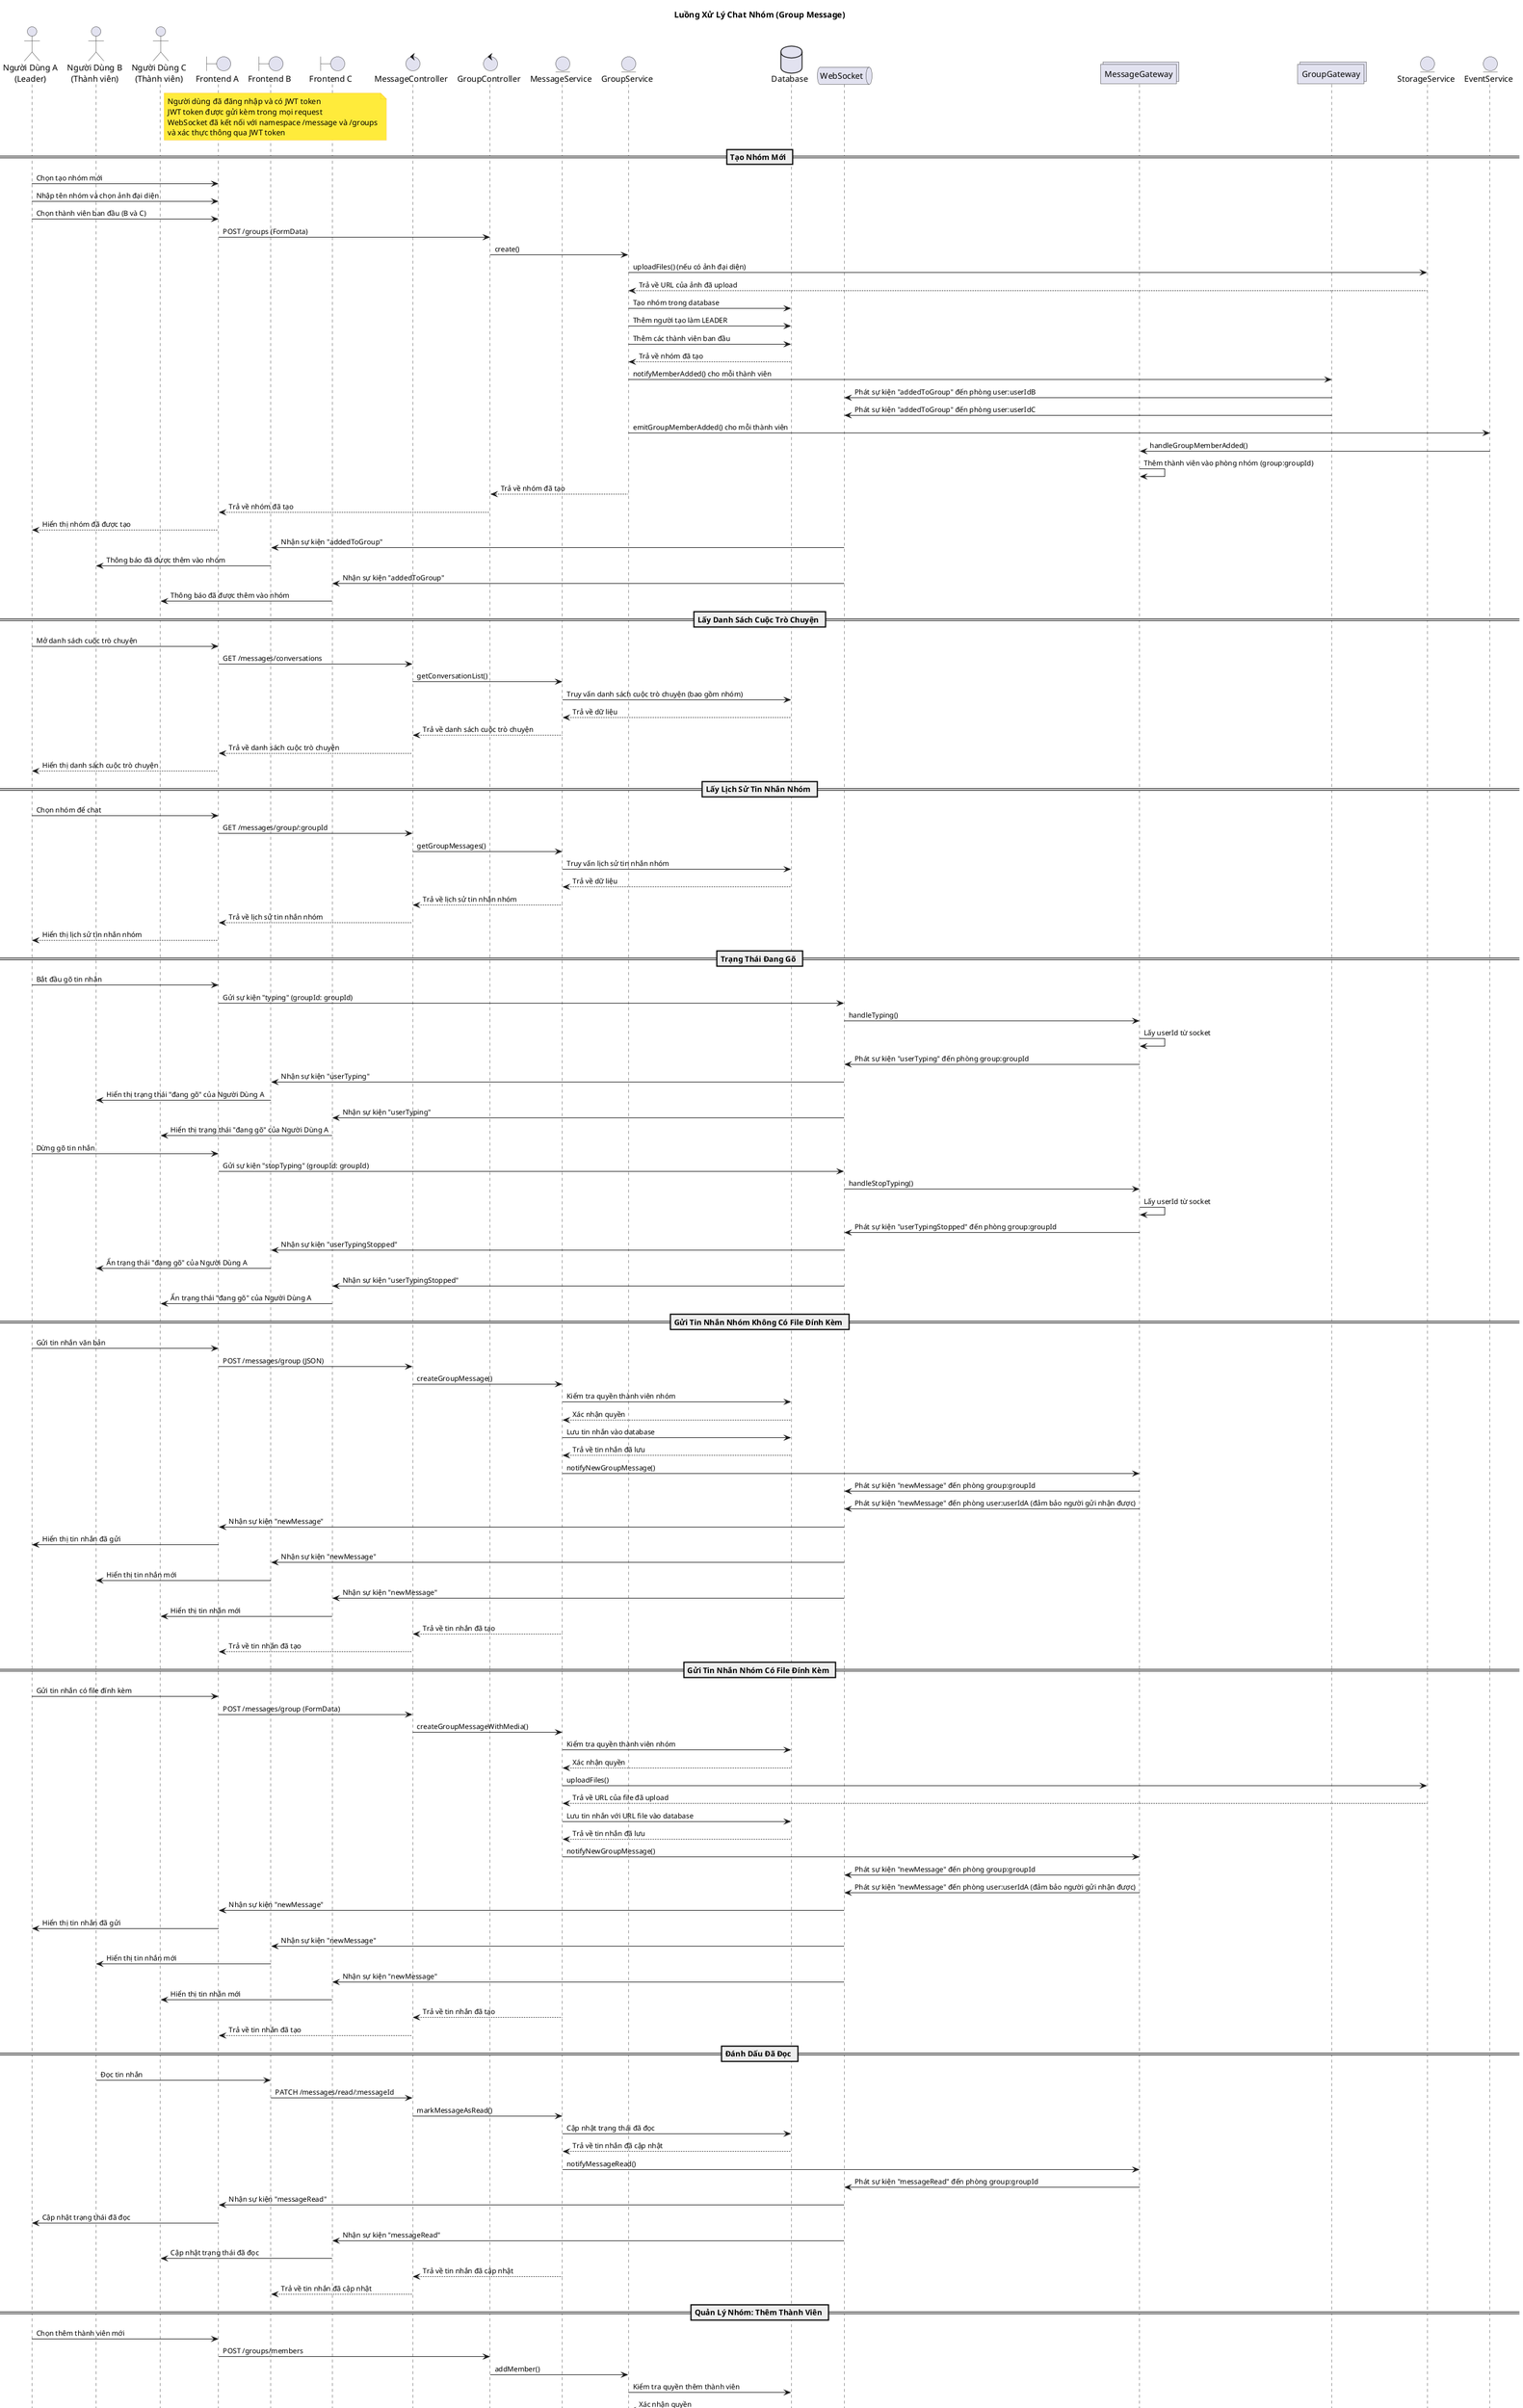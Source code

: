 @startuml Chat Nhóm - Sequence Diagram

skinparam backgroundColor white
skinparam sequenceFontSize 14
skinparam sequenceFontName Arial
skinparam ArrowFontSize 12
skinparam ArrowFontName Arial
skinparam ParticipantBorderColor #2C3E50
skinparam ParticipantBackgroundColor #ECF0F1
skinparam NoteBackgroundColor #FFEB3B
skinparam NoteBorderColor #FBC02D

title Luồng Xử Lý Chat Nhóm (Group Message)

actor "Người Dùng A\n(Leader)" as UserA
actor "Người Dùng B\n(Thành viên)" as UserB
actor "Người Dùng C\n(Thành viên)" as UserC
boundary "Frontend A" as FrontendA
boundary "Frontend B" as FrontendB
boundary "Frontend C" as FrontendC
control "MessageController" as MsgController
control "GroupController" as GroupController
entity "MessageService" as MsgService
entity "GroupService" as GroupService
database "Database" as DB
queue "WebSocket" as WS
collections "MessageGateway" as MsgGateway
collections "GroupGateway" as GroupGateway
entity "StorageService" as Storage
entity "EventService" as EventService

note over FrontendA, FrontendC
  Người dùng đã đăng nhập và có JWT token
  JWT token được gửi kèm trong mọi request
  WebSocket đã kết nối với namespace /message và /groups
  và xác thực thông qua JWT token
end note

== Tạo Nhóm Mới ==

UserA -> FrontendA: Chọn tạo nhóm mới
UserA -> FrontendA: Nhập tên nhóm và chọn ảnh đại diện
UserA -> FrontendA: Chọn thành viên ban đầu (B và C)
FrontendA -> GroupController: POST /groups (FormData)
GroupController -> GroupService: create()
GroupService -> Storage: uploadFiles() (nếu có ảnh đại diện)
Storage --> GroupService: Trả về URL của ảnh đã upload
GroupService -> DB: Tạo nhóm trong database
GroupService -> DB: Thêm người tạo làm LEADER
GroupService -> DB: Thêm các thành viên ban đầu
DB --> GroupService: Trả về nhóm đã tạo
GroupService -> GroupGateway: notifyMemberAdded() cho mỗi thành viên
GroupGateway -> WS: Phát sự kiện "addedToGroup" đến phòng user:userIdB
GroupGateway -> WS: Phát sự kiện "addedToGroup" đến phòng user:userIdC
GroupService -> EventService: emitGroupMemberAdded() cho mỗi thành viên
EventService -> MsgGateway: handleGroupMemberAdded()
MsgGateway -> MsgGateway: Thêm thành viên vào phòng nhóm (group:groupId)
GroupService --> GroupController: Trả về nhóm đã tạo
GroupController --> FrontendA: Trả về nhóm đã tạo
FrontendA --> UserA: Hiển thị nhóm đã được tạo

WS -> FrontendB: Nhận sự kiện "addedToGroup"
FrontendB -> UserB: Thông báo đã được thêm vào nhóm
WS -> FrontendC: Nhận sự kiện "addedToGroup"
FrontendC -> UserC: Thông báo đã được thêm vào nhóm

== Lấy Danh Sách Cuộc Trò Chuyện ==

UserA -> FrontendA: Mở danh sách cuộc trò chuyện
FrontendA -> MsgController: GET /messages/conversations
MsgController -> MsgService: getConversationList()
MsgService -> DB: Truy vấn danh sách cuộc trò chuyện (bao gồm nhóm)
DB --> MsgService: Trả về dữ liệu
MsgService --> MsgController: Trả về danh sách cuộc trò chuyện
MsgController --> FrontendA: Trả về danh sách cuộc trò chuyện
FrontendA --> UserA: Hiển thị danh sách cuộc trò chuyện

== Lấy Lịch Sử Tin Nhắn Nhóm ==

UserA -> FrontendA: Chọn nhóm để chat
FrontendA -> MsgController: GET /messages/group/:groupId
MsgController -> MsgService: getGroupMessages()
MsgService -> DB: Truy vấn lịch sử tin nhắn nhóm
DB --> MsgService: Trả về dữ liệu
MsgService --> MsgController: Trả về lịch sử tin nhắn nhóm
MsgController --> FrontendA: Trả về lịch sử tin nhắn nhóm
FrontendA --> UserA: Hiển thị lịch sử tin nhắn nhóm

== Trạng Thái Đang Gõ ==

UserA -> FrontendA: Bắt đầu gõ tin nhắn
FrontendA -> WS: Gửi sự kiện "typing" (groupId: groupId)
WS -> MsgGateway: handleTyping()
MsgGateway -> MsgGateway: Lấy userId từ socket
MsgGateway -> WS: Phát sự kiện "userTyping" đến phòng group:groupId
WS -> FrontendB: Nhận sự kiện "userTyping"
FrontendB -> UserB: Hiển thị trạng thái "đang gõ" của Người Dùng A
WS -> FrontendC: Nhận sự kiện "userTyping"
FrontendC -> UserC: Hiển thị trạng thái "đang gõ" của Người Dùng A

UserA -> FrontendA: Dừng gõ tin nhắn
FrontendA -> WS: Gửi sự kiện "stopTyping" (groupId: groupId)
WS -> MsgGateway: handleStopTyping()
MsgGateway -> MsgGateway: Lấy userId từ socket
MsgGateway -> WS: Phát sự kiện "userTypingStopped" đến phòng group:groupId
WS -> FrontendB: Nhận sự kiện "userTypingStopped"
FrontendB -> UserB: Ẩn trạng thái "đang gõ" của Người Dùng A
WS -> FrontendC: Nhận sự kiện "userTypingStopped"
FrontendC -> UserC: Ẩn trạng thái "đang gõ" của Người Dùng A

== Gửi Tin Nhắn Nhóm Không Có File Đính Kèm ==

UserA -> FrontendA: Gửi tin nhắn văn bản
FrontendA -> MsgController: POST /messages/group (JSON)
MsgController -> MsgService: createGroupMessage()
MsgService -> DB: Kiểm tra quyền thành viên nhóm
DB --> MsgService: Xác nhận quyền
MsgService -> DB: Lưu tin nhắn vào database
DB --> MsgService: Trả về tin nhắn đã lưu
MsgService -> MsgGateway: notifyNewGroupMessage()
MsgGateway -> WS: Phát sự kiện "newMessage" đến phòng group:groupId
MsgGateway -> WS: Phát sự kiện "newMessage" đến phòng user:userIdA (đảm bảo người gửi nhận được)
WS -> FrontendA: Nhận sự kiện "newMessage"
FrontendA -> UserA: Hiển thị tin nhắn đã gửi
WS -> FrontendB: Nhận sự kiện "newMessage"
FrontendB -> UserB: Hiển thị tin nhắn mới
WS -> FrontendC: Nhận sự kiện "newMessage"
FrontendC -> UserC: Hiển thị tin nhắn mới
MsgService --> MsgController: Trả về tin nhắn đã tạo
MsgController --> FrontendA: Trả về tin nhắn đã tạo

== Gửi Tin Nhắn Nhóm Có File Đính Kèm ==

UserA -> FrontendA: Gửi tin nhắn có file đính kèm
FrontendA -> MsgController: POST /messages/group (FormData)
MsgController -> MsgService: createGroupMessageWithMedia()
MsgService -> DB: Kiểm tra quyền thành viên nhóm
DB --> MsgService: Xác nhận quyền
MsgService -> Storage: uploadFiles()
Storage --> MsgService: Trả về URL của file đã upload
MsgService -> DB: Lưu tin nhắn với URL file vào database
DB --> MsgService: Trả về tin nhắn đã lưu
MsgService -> MsgGateway: notifyNewGroupMessage()
MsgGateway -> WS: Phát sự kiện "newMessage" đến phòng group:groupId
MsgGateway -> WS: Phát sự kiện "newMessage" đến phòng user:userIdA (đảm bảo người gửi nhận được)
WS -> FrontendA: Nhận sự kiện "newMessage"
FrontendA -> UserA: Hiển thị tin nhắn đã gửi
WS -> FrontendB: Nhận sự kiện "newMessage"
FrontendB -> UserB: Hiển thị tin nhắn mới
WS -> FrontendC: Nhận sự kiện "newMessage"
FrontendC -> UserC: Hiển thị tin nhắn mới
MsgService --> MsgController: Trả về tin nhắn đã tạo
MsgController --> FrontendA: Trả về tin nhắn đã tạo

== Đánh Dấu Đã Đọc ==

UserB -> FrontendB: Đọc tin nhắn
FrontendB -> MsgController: PATCH /messages/read/:messageId
MsgController -> MsgService: markMessageAsRead()
MsgService -> DB: Cập nhật trạng thái đã đọc
DB --> MsgService: Trả về tin nhắn đã cập nhật
MsgService -> MsgGateway: notifyMessageRead()
MsgGateway -> WS: Phát sự kiện "messageRead" đến phòng group:groupId
WS -> FrontendA: Nhận sự kiện "messageRead"
FrontendA -> UserA: Cập nhật trạng thái đã đọc
WS -> FrontendC: Nhận sự kiện "messageRead"
FrontendC -> UserC: Cập nhật trạng thái đã đọc
MsgService --> MsgController: Trả về tin nhắn đã cập nhật
MsgController --> FrontendB: Trả về tin nhắn đã cập nhật

== Quản Lý Nhóm: Thêm Thành Viên ==

UserA -> FrontendA: Chọn thêm thành viên mới
FrontendA -> GroupController: POST /groups/members
GroupController -> GroupService: addMember()
GroupService -> DB: Kiểm tra quyền thêm thành viên
DB --> GroupService: Xác nhận quyền
GroupService -> DB: Thêm thành viên vào database
DB --> GroupService: Trả về thành viên đã thêm
GroupService -> GroupGateway: notifyMemberAdded()
GroupGateway -> WS: Phát sự kiện "memberAdded" đến phòng group:groupId
GroupGateway -> WS: Phát sự kiện "addedToGroup" đến phòng user:newUserId
GroupService -> EventService: emitGroupMemberAdded()
EventService -> MsgGateway: handleGroupMemberAdded()
MsgGateway -> MsgGateway: Thêm thành viên mới vào phòng nhóm (group:groupId)
GroupService --> GroupController: Trả về thành viên đã thêm
GroupController --> FrontendA: Trả về thành viên đã thêm
FrontendA --> UserA: Hiển thị thành viên đã được thêm

== Quản Lý Nhóm: Đuổi Thành Viên ==

UserA -> FrontendA: Chọn đuổi thành viên
FrontendA -> GroupController: POST /groups/:groupId/members/:userId/kick
GroupController -> GroupService: kickMember()
GroupService -> DB: Kiểm tra quyền đuổi thành viên
DB --> GroupService: Xác nhận quyền
GroupService -> DB: Xóa thành viên khỏi database
DB --> GroupService: Xác nhận đã xóa
GroupService -> GroupGateway: notifyMemberRemoved()
GroupGateway -> WS: Phát sự kiện "memberRemoved" đến phòng group:groupId
GroupGateway -> WS: Phát sự kiện "removedFromGroup" đến phòng user:kickedUserId
GroupService -> EventService: emitGroupMemberRemoved()
EventService -> MsgGateway: handleGroupMemberRemoved()
MsgGateway -> MsgGateway: Xóa thành viên khỏi phòng nhóm (group:groupId)
GroupService --> GroupController: Trả về kết quả
GroupController --> FrontendA: Trả về kết quả
FrontendA --> UserA: Hiển thị thành viên đã bị đuổi

== Quản Lý Nhóm: Cập Nhật Thông Tin Nhóm ==

UserA -> FrontendA: Chọn cập nhật thông tin nhóm
FrontendA -> GroupController: PATCH /groups/:id hoặc /groups/:id/avatar
GroupController -> GroupService: update() hoặc updateGroupAvatar()
GroupService -> DB: Kiểm tra quyền cập nhật nhóm
DB --> GroupService: Xác nhận quyền
GroupService -> Storage: uploadFiles() (nếu cập nhật ảnh)
Storage --> GroupService: Trả về URL của ảnh mới (nếu có)
GroupService -> DB: Cập nhật thông tin nhóm trong database
DB --> GroupService: Trả về nhóm đã cập nhật
GroupService -> GroupGateway: notifyGroupUpdated() hoặc notifyGroupAvatarUpdated()
GroupGateway -> WS: Phát sự kiện "groupUpdated" hoặc "groupAvatarUpdated" đến phòng group:groupId
GroupService -> EventService: emitGroupUpdated() hoặc emitGroupAvatarUpdated()
GroupService --> GroupController: Trả về nhóm đã cập nhật
GroupController --> FrontendA: Trả về nhóm đã cập nhật
FrontendA --> UserA: Hiển thị thông tin nhóm đã cập nhật

WS -> FrontendB: Nhận sự kiện "groupUpdated" hoặc "groupAvatarUpdated"
FrontendB -> UserB: Hiển thị thông tin nhóm mới
WS -> FrontendC: Nhận sự kiện "groupUpdated" hoặc "groupAvatarUpdated"
FrontendC -> UserC: Hiển thị thông tin nhóm mới

== Quản Lý Nhóm: Giải Tán Nhóm ==

UserA -> FrontendA: Chọn giải tán nhóm
FrontendA -> GroupController: POST /groups/:groupId/dissolve
GroupController -> GroupService: dissolveGroup()
GroupService -> DB: Kiểm tra quyền giải tán nhóm (chỉ LEADER)
DB --> GroupService: Xác nhận quyền
GroupService -> DB: Xóa tất cả thành viên và nhóm khỏi database
DB --> GroupService: Xác nhận đã xóa
GroupService -> GroupGateway: notifyGroupDissolved() cho mỗi thành viên
GroupGateway -> WS: Phát sự kiện "groupDissolved" đến phòng user:userIdB
GroupGateway -> WS: Phát sự kiện "groupDissolved" đến phòng user:userIdC
GroupService -> EventService: emitGroupDissolved()
GroupService --> GroupController: Trả về kết quả
GroupController --> FrontendA: Trả về kết quả
FrontendA --> UserA: Hiển thị nhóm đã bị giải tán

WS -> FrontendB: Nhận sự kiện "groupDissolved"
FrontendB -> UserB: Thông báo nhóm đã bị giải tán
WS -> FrontendC: Nhận sự kiện "groupDissolved"
FrontendC -> UserC: Thông báo nhóm đã bị giải tán

== Ngắt Kết Nối ==

UserA -> FrontendA: Đóng ứng dụng
FrontendA -> WS: Ngắt kết nối WebSocket
WS -> MsgGateway: handleDisconnect() cho namespace /message
MsgGateway -> MsgGateway: Xóa socket khỏi danh sách
MsgGateway -> MsgGateway: Xóa khỏi phòng cá nhân và phòng nhóm
WS -> GroupGateway: handleDisconnect() cho namespace /groups
GroupGateway -> GroupGateway: Xóa socket khỏi danh sách
GroupGateway -> GroupGateway: Xóa khỏi phòng cá nhân

@enduml
